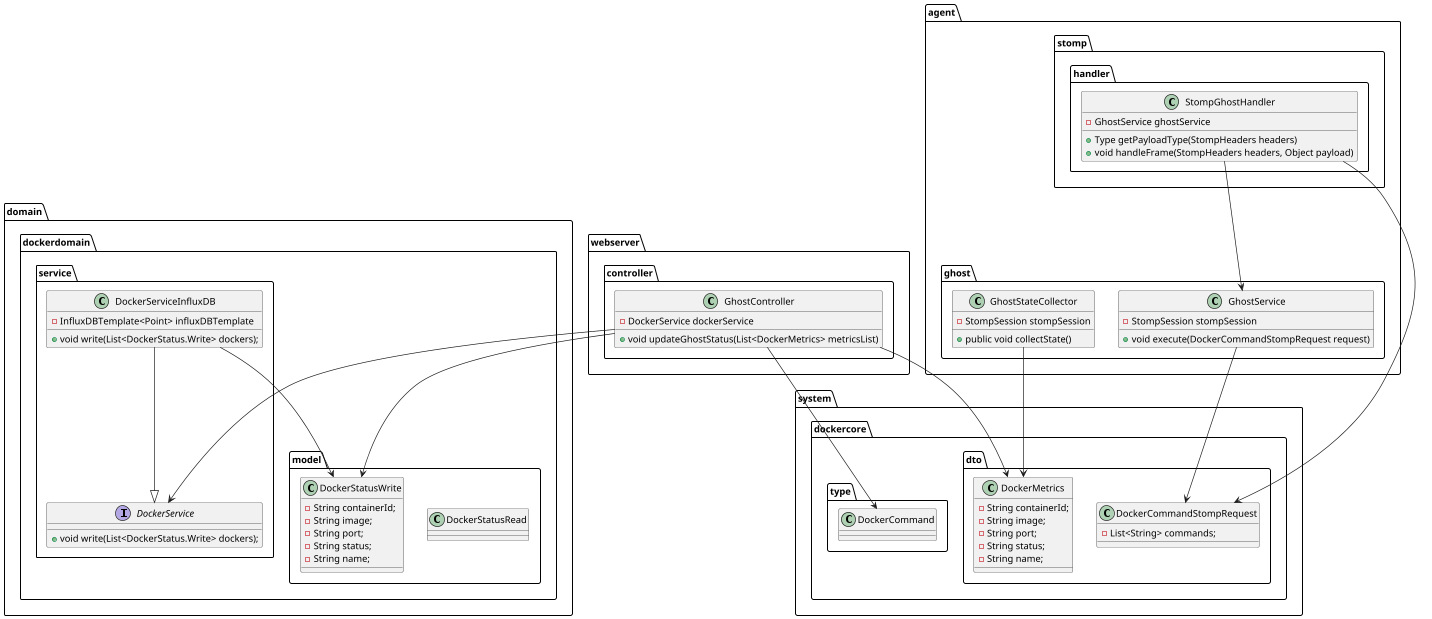 @startuml
scale 2/3

namespace domain.dockerdomain {
    namespace model {
        class DockerStatusRead
        class DockerStatusWrite {
            - String containerId;
            - String image;
            - String port;
            - String status;
            - String name;
        }
    }

    namespace service {
        interface DockerService {
            + void write(List<DockerStatus.Write> dockers);
        }
        class DockerServiceInfluxDB {
            - InfluxDBTemplate<Point> influxDBTemplate
            + void write(List<DockerStatus.Write> dockers);
        }

        DockerServiceInfluxDB --|> DockerService
        DockerServiceInfluxDB --> domain.dockerdomain.model.DockerStatusWrite
    }
}

namespace system.dockercore {
    namespace dto {
        class DockerMetrics {
            - String containerId;
            - String image;
            - String port;
            - String status;
            - String name;
        }
        class DockerCommandStompRequest {
            - List<String> commands;
        }
    }
    namespace type {
        class DockerCommand
    }
}

namespace webserver {
    namespace controller {
        class GhostController {
            - DockerService dockerService
            + void updateGhostStatus(List<DockerMetrics> metricsList)
        }

        GhostController --> domain.dockerdomain.service.DockerService
        GhostController --> domain.dockerdomain.model.DockerStatusWrite
        GhostController --> system.dockercore.dto.DockerMetrics
        GhostController --> system.dockercore.type.DockerCommand
    }
}

namespace agent {
    namespace ghost {
        class GhostService {
            - StompSession stompSession
            + void execute(DockerCommandStompRequest request)
        }
        class GhostStateCollector {
            - StompSession stompSession
            + public void collectState()
        }

        GhostStateCollector --> system.dockercore.dto.DockerMetrics
        GhostService --> system.dockercore.dto.DockerCommandStompRequest
    }
    namespace stomp.handler {
        class StompGhostHandler {
            - GhostService ghostService
            + Type getPayloadType(StompHeaders headers)
            + void handleFrame(StompHeaders headers, Object payload)
        }

        StompGhostHandler --> system.dockercore.dto.DockerCommandStompRequest
        StompGhostHandler --> agent.ghost.GhostService
    }
}

@enduml